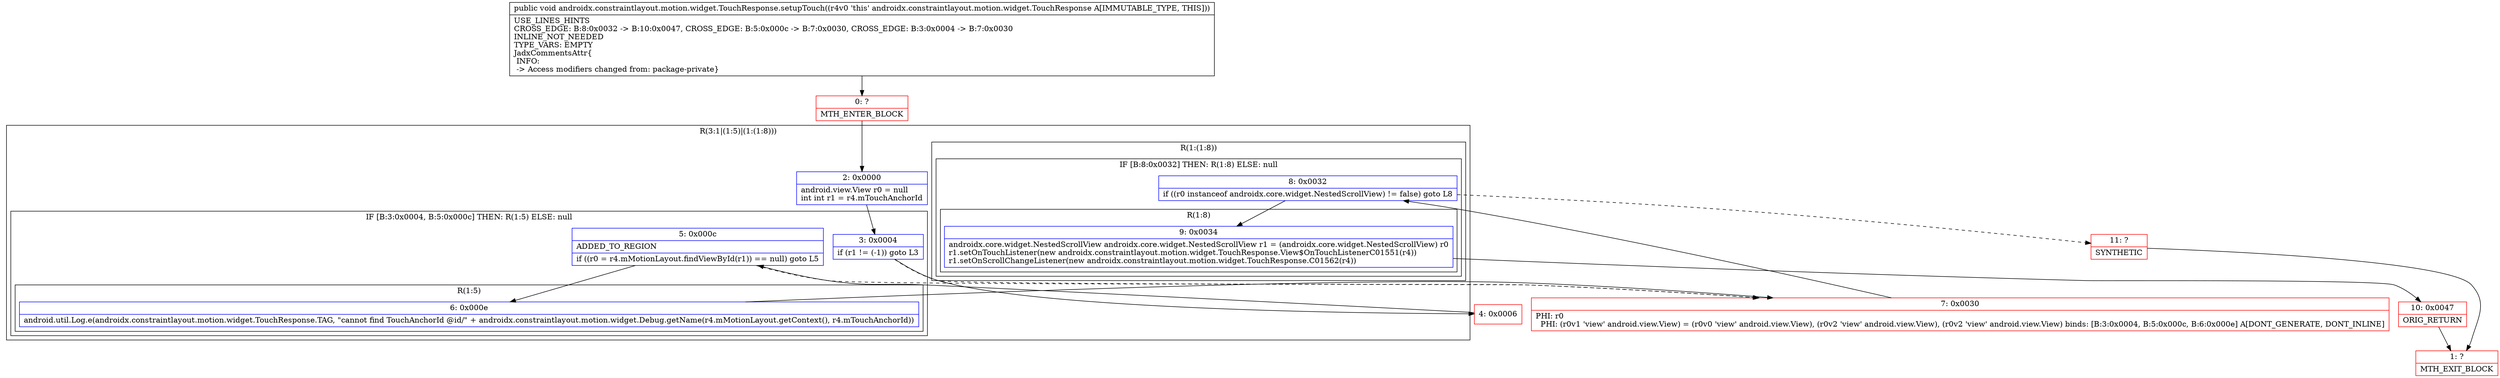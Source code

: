digraph "CFG forandroidx.constraintlayout.motion.widget.TouchResponse.setupTouch()V" {
subgraph cluster_Region_1580299865 {
label = "R(3:1|(1:5)|(1:(1:8)))";
node [shape=record,color=blue];
Node_2 [shape=record,label="{2\:\ 0x0000|android.view.View r0 = null\lint int r1 = r4.mTouchAnchorId\l}"];
subgraph cluster_IfRegion_1484631515 {
label = "IF [B:3:0x0004, B:5:0x000c] THEN: R(1:5) ELSE: null";
node [shape=record,color=blue];
Node_3 [shape=record,label="{3\:\ 0x0004|if (r1 != (\-1)) goto L3\l}"];
Node_5 [shape=record,label="{5\:\ 0x000c|ADDED_TO_REGION\l|if ((r0 = r4.mMotionLayout.findViewById(r1)) == null) goto L5\l}"];
subgraph cluster_Region_1986253556 {
label = "R(1:5)";
node [shape=record,color=blue];
Node_6 [shape=record,label="{6\:\ 0x000e|android.util.Log.e(androidx.constraintlayout.motion.widget.TouchResponse.TAG, \"cannot find TouchAnchorId @id\/\" + androidx.constraintlayout.motion.widget.Debug.getName(r4.mMotionLayout.getContext(), r4.mTouchAnchorId))\l}"];
}
}
subgraph cluster_Region_873169302 {
label = "R(1:(1:8))";
node [shape=record,color=blue];
subgraph cluster_IfRegion_537753886 {
label = "IF [B:8:0x0032] THEN: R(1:8) ELSE: null";
node [shape=record,color=blue];
Node_8 [shape=record,label="{8\:\ 0x0032|if ((r0 instanceof androidx.core.widget.NestedScrollView) != false) goto L8\l}"];
subgraph cluster_Region_1933987775 {
label = "R(1:8)";
node [shape=record,color=blue];
Node_9 [shape=record,label="{9\:\ 0x0034|androidx.core.widget.NestedScrollView androidx.core.widget.NestedScrollView r1 = (androidx.core.widget.NestedScrollView) r0\lr1.setOnTouchListener(new androidx.constraintlayout.motion.widget.TouchResponse.View$OnTouchListenerC01551(r4))\lr1.setOnScrollChangeListener(new androidx.constraintlayout.motion.widget.TouchResponse.C01562(r4))\l}"];
}
}
}
}
Node_0 [shape=record,color=red,label="{0\:\ ?|MTH_ENTER_BLOCK\l}"];
Node_4 [shape=record,color=red,label="{4\:\ 0x0006}"];
Node_7 [shape=record,color=red,label="{7\:\ 0x0030|PHI: r0 \l  PHI: (r0v1 'view' android.view.View) = (r0v0 'view' android.view.View), (r0v2 'view' android.view.View), (r0v2 'view' android.view.View) binds: [B:3:0x0004, B:5:0x000c, B:6:0x000e] A[DONT_GENERATE, DONT_INLINE]\l}"];
Node_10 [shape=record,color=red,label="{10\:\ 0x0047|ORIG_RETURN\l}"];
Node_1 [shape=record,color=red,label="{1\:\ ?|MTH_EXIT_BLOCK\l}"];
Node_11 [shape=record,color=red,label="{11\:\ ?|SYNTHETIC\l}"];
MethodNode[shape=record,label="{public void androidx.constraintlayout.motion.widget.TouchResponse.setupTouch((r4v0 'this' androidx.constraintlayout.motion.widget.TouchResponse A[IMMUTABLE_TYPE, THIS]))  | USE_LINES_HINTS\lCROSS_EDGE: B:8:0x0032 \-\> B:10:0x0047, CROSS_EDGE: B:5:0x000c \-\> B:7:0x0030, CROSS_EDGE: B:3:0x0004 \-\> B:7:0x0030\lINLINE_NOT_NEEDED\lTYPE_VARS: EMPTY\lJadxCommentsAttr\{\l INFO: \l \-\> Access modifiers changed from: package\-private\}\l}"];
MethodNode -> Node_0;Node_2 -> Node_3;
Node_3 -> Node_4;
Node_3 -> Node_7[style=dashed];
Node_5 -> Node_6;
Node_5 -> Node_7[style=dashed];
Node_6 -> Node_7;
Node_8 -> Node_9;
Node_8 -> Node_11[style=dashed];
Node_9 -> Node_10;
Node_0 -> Node_2;
Node_4 -> Node_5;
Node_7 -> Node_8;
Node_10 -> Node_1;
Node_11 -> Node_1;
}

